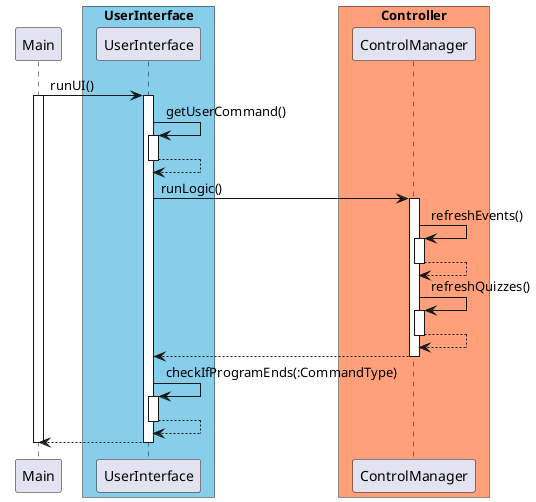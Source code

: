 @startuml

skinparam ParticipantPadding 10
skinparam BoxPadding 5

participant Main

box "UserInterface" #skyblue
participant UserInterface
end box

box "Controller" #LightSalmon
participant ControlManager
end box

Main -> UserInterface : runUI()
activate Main
activate UserInterface
UserInterface -> UserInterface : getUserCommand()
activate UserInterface
UserInterface --> UserInterface
deactivate UserInterface
UserInterface -> ControlManager : runLogic()
activate ControlManager
ControlManager -> ControlManager : refreshEvents()
activate ControlManager
ControlManager --> ControlManager
deactivate ControlManager
ControlManager -> ControlManager : refreshQuizzes()
activate ControlManager
ControlManager --> ControlManager
deactivate ControlManager
ControlManager --> UserInterface
deactivate ControlManager
UserInterface -> UserInterface : checkIfProgramEnds(:CommandType)
activate UserInterface
UserInterface --> UserInterface
deactivate UserInterface
deactivate ControlManager
UserInterface --> Main
deactivate UserInterface
deactivate Main

@enduml